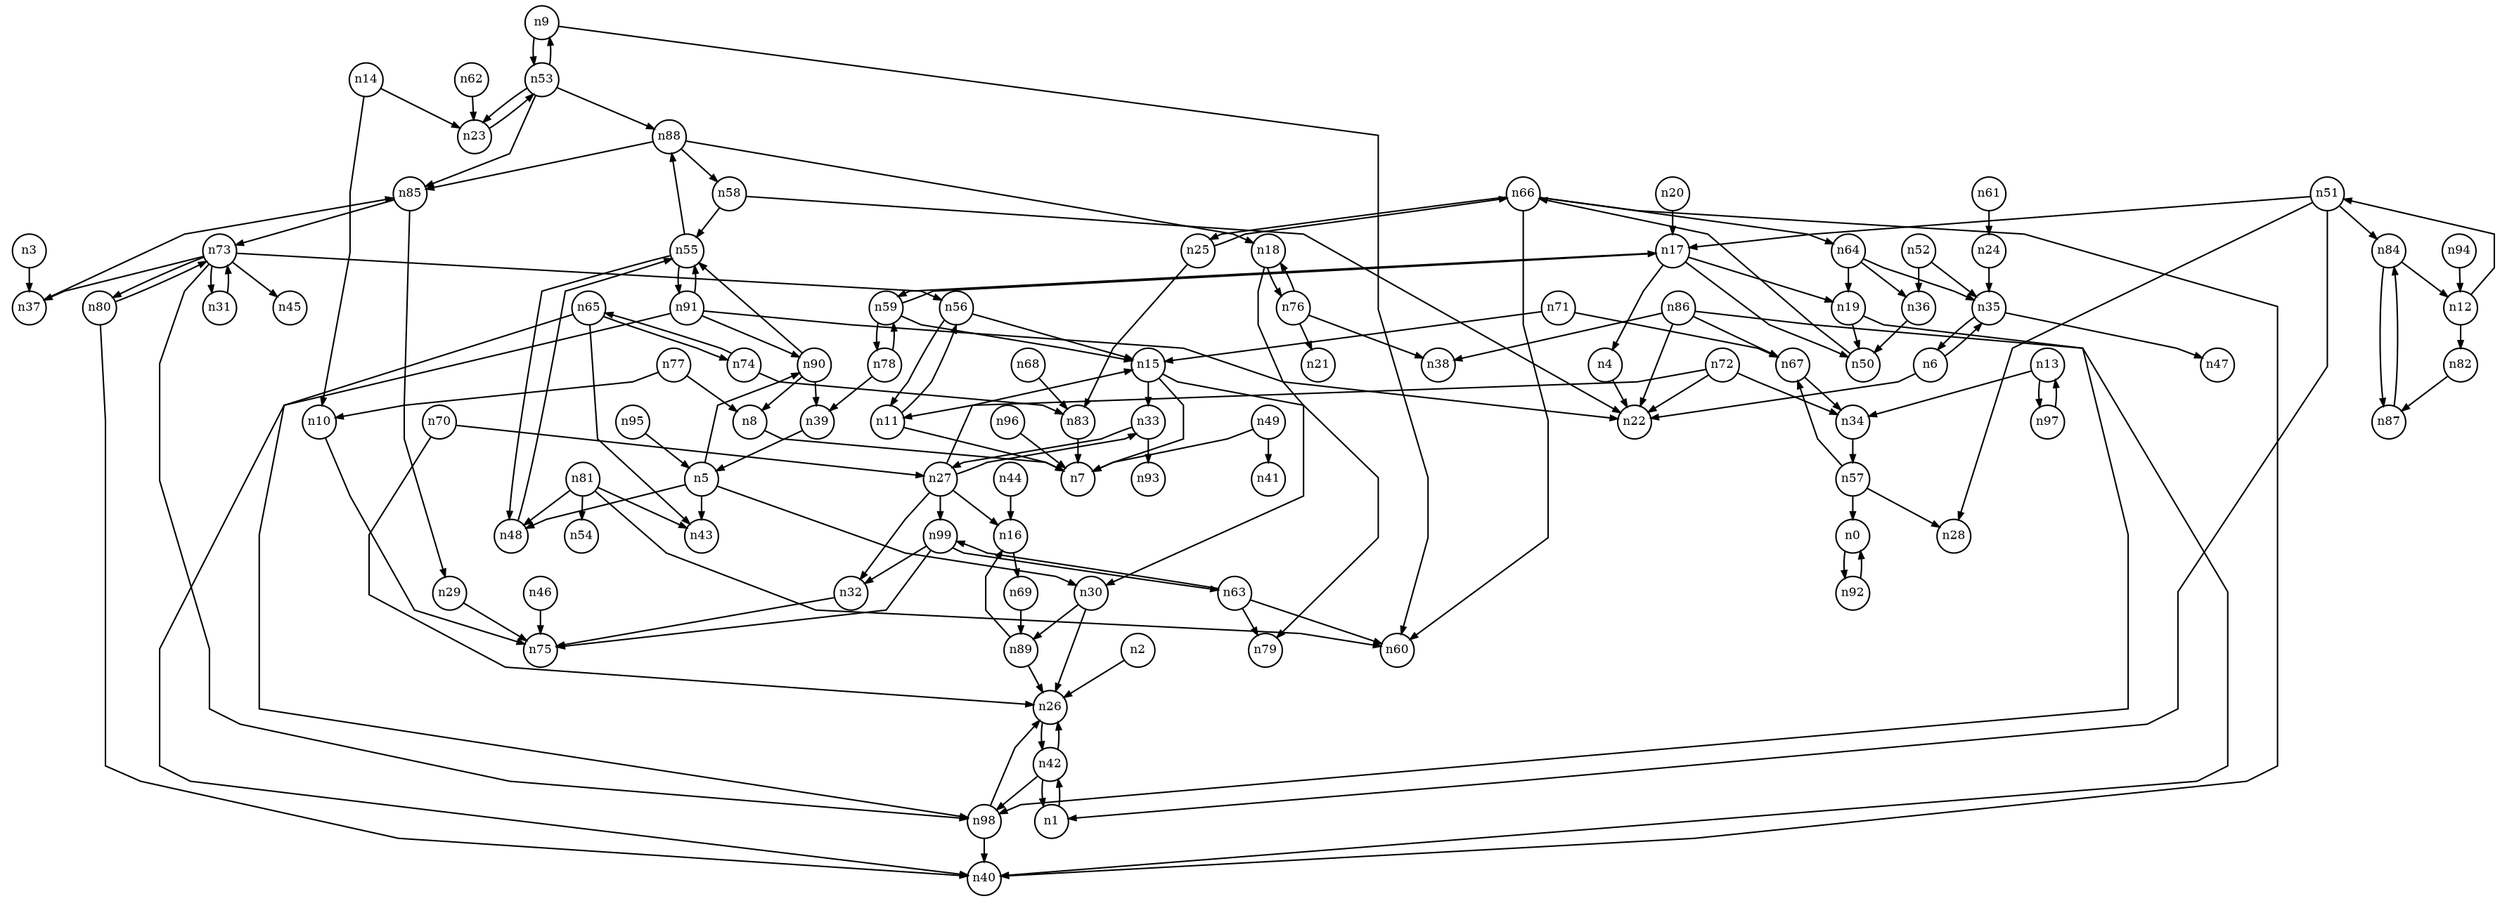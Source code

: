 digraph G{
splines=polyline;
ranksep=0.22;
nodesep=0.22;
nodesize=0.32;
fontsize=8
edge [arrowsize=0.5]
node [fontsize=8 shape=circle width=0.32 fixedsize=shape];

n26 -> n42
n2 -> n26
n37 -> n85
n3 -> n37
n4 -> n22
n30 -> n26
n30 -> n89
n5 -> n30
n5 -> n43
n5 -> n48
n5 -> n90
n48 -> n55
n90 -> n8
n90 -> n39
n90 -> n55
n6 -> n22
n6 -> n35
n8 -> n7
n9 -> n60
n9 -> n53
n10 -> n75
n11 -> n7
n11 -> n56
n56 -> n15
n56 -> n11
n82 -> n87
n12 -> n82
n12 -> n51
n34 -> n57
n13 -> n34
n13 -> n97
n97 -> n13
n14 -> n10
n14 -> n23
n23 -> n53
n15 -> n7
n15 -> n79
n15 -> n33
n17 -> n4
n17 -> n19
n17 -> n50
n17 -> n59
n19 -> n50
n19 -> n98
n50 -> n66
n18 -> n30
n18 -> n76
n98 -> n26
n98 -> n40
n20 -> n17
n35 -> n6
n35 -> n47
n24 -> n35
n83 -> n7
n25 -> n83
n25 -> n66
n27 -> n15
n27 -> n16
n27 -> n32
n27 -> n99
n27 -> n33
n16 -> n69
n32 -> n75
n99 -> n32
n99 -> n75
n99 -> n63
n29 -> n75
n89 -> n16
n89 -> n26
n33 -> n27
n33 -> n93
n36 -> n50
n85 -> n29
n85 -> n73
n1 -> n42
n42 -> n1
n42 -> n26
n42 -> n98
n44 -> n16
n46 -> n75
n49 -> n7
n49 -> n41
n51 -> n1
n51 -> n17
n51 -> n28
n51 -> n84
n84 -> n12
n84 -> n87
n52 -> n35
n52 -> n36
n53 -> n9
n53 -> n23
n53 -> n85
n53 -> n88
n88 -> n18
n88 -> n58
n88 -> n85
n55 -> n48
n55 -> n88
n55 -> n91
n91 -> n22
n91 -> n40
n91 -> n90
n91 -> n55
n0 -> n92
n57 -> n0
n57 -> n28
n57 -> n67
n67 -> n34
n58 -> n22
n58 -> n55
n59 -> n15
n59 -> n17
n59 -> n78
n78 -> n39
n78 -> n59
n61 -> n24
n62 -> n23
n63 -> n60
n63 -> n79
n63 -> n99
n64 -> n19
n64 -> n35
n64 -> n36
n65 -> n43
n65 -> n74
n65 -> n98
n74 -> n83
n74 -> n65
n66 -> n25
n66 -> n40
n66 -> n60
n66 -> n64
n68 -> n83
n69 -> n89
n70 -> n26
n70 -> n27
n71 -> n15
n71 -> n67
n72 -> n11
n72 -> n22
n72 -> n34
n31 -> n73
n73 -> n31
n73 -> n37
n73 -> n45
n73 -> n56
n73 -> n80
n73 -> n98
n80 -> n40
n80 -> n73
n76 -> n18
n76 -> n21
n76 -> n38
n77 -> n8
n77 -> n10
n39 -> n5
n81 -> n43
n81 -> n48
n81 -> n54
n81 -> n60
n86 -> n22
n86 -> n38
n86 -> n40
n86 -> n67
n87 -> n84
n92 -> n0
n94 -> n12
n95 -> n5
n96 -> n7
}
